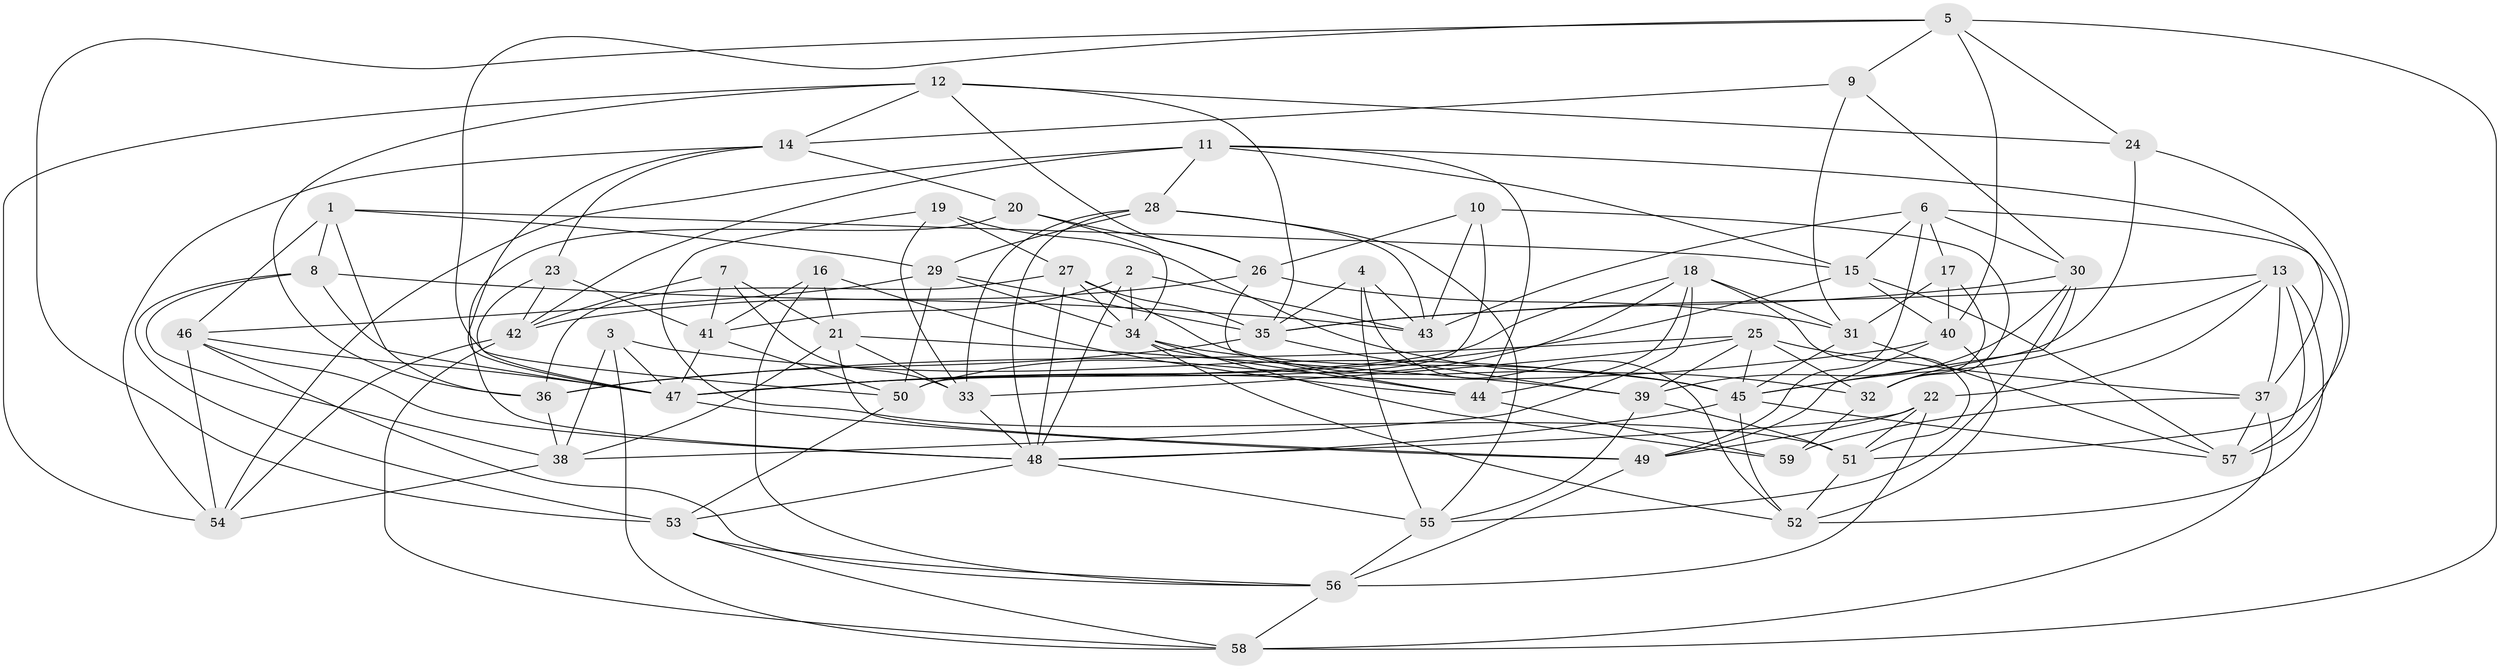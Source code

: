 // original degree distribution, {4: 1.0}
// Generated by graph-tools (version 1.1) at 2025/50/03/09/25 03:50:46]
// undirected, 59 vertices, 171 edges
graph export_dot {
graph [start="1"]
  node [color=gray90,style=filled];
  1;
  2;
  3;
  4;
  5;
  6;
  7;
  8;
  9;
  10;
  11;
  12;
  13;
  14;
  15;
  16;
  17;
  18;
  19;
  20;
  21;
  22;
  23;
  24;
  25;
  26;
  27;
  28;
  29;
  30;
  31;
  32;
  33;
  34;
  35;
  36;
  37;
  38;
  39;
  40;
  41;
  42;
  43;
  44;
  45;
  46;
  47;
  48;
  49;
  50;
  51;
  52;
  53;
  54;
  55;
  56;
  57;
  58;
  59;
  1 -- 8 [weight=2.0];
  1 -- 15 [weight=1.0];
  1 -- 29 [weight=1.0];
  1 -- 36 [weight=1.0];
  1 -- 46 [weight=1.0];
  2 -- 34 [weight=1.0];
  2 -- 41 [weight=1.0];
  2 -- 43 [weight=1.0];
  2 -- 48 [weight=1.0];
  3 -- 38 [weight=1.0];
  3 -- 45 [weight=1.0];
  3 -- 47 [weight=1.0];
  3 -- 58 [weight=1.0];
  4 -- 35 [weight=1.0];
  4 -- 43 [weight=1.0];
  4 -- 52 [weight=1.0];
  4 -- 55 [weight=1.0];
  5 -- 9 [weight=1.0];
  5 -- 24 [weight=1.0];
  5 -- 40 [weight=1.0];
  5 -- 50 [weight=1.0];
  5 -- 53 [weight=1.0];
  5 -- 58 [weight=1.0];
  6 -- 15 [weight=1.0];
  6 -- 17 [weight=1.0];
  6 -- 30 [weight=1.0];
  6 -- 43 [weight=1.0];
  6 -- 49 [weight=1.0];
  6 -- 57 [weight=1.0];
  7 -- 21 [weight=1.0];
  7 -- 33 [weight=1.0];
  7 -- 41 [weight=1.0];
  7 -- 42 [weight=1.0];
  8 -- 38 [weight=1.0];
  8 -- 43 [weight=1.0];
  8 -- 47 [weight=1.0];
  8 -- 53 [weight=1.0];
  9 -- 14 [weight=1.0];
  9 -- 30 [weight=1.0];
  9 -- 31 [weight=1.0];
  10 -- 26 [weight=1.0];
  10 -- 32 [weight=1.0];
  10 -- 43 [weight=1.0];
  10 -- 50 [weight=1.0];
  11 -- 15 [weight=1.0];
  11 -- 28 [weight=1.0];
  11 -- 37 [weight=1.0];
  11 -- 42 [weight=1.0];
  11 -- 44 [weight=1.0];
  11 -- 54 [weight=1.0];
  12 -- 14 [weight=1.0];
  12 -- 24 [weight=1.0];
  12 -- 26 [weight=1.0];
  12 -- 35 [weight=1.0];
  12 -- 36 [weight=1.0];
  12 -- 54 [weight=1.0];
  13 -- 22 [weight=1.0];
  13 -- 35 [weight=1.0];
  13 -- 37 [weight=1.0];
  13 -- 45 [weight=1.0];
  13 -- 52 [weight=1.0];
  13 -- 57 [weight=1.0];
  14 -- 20 [weight=1.0];
  14 -- 23 [weight=1.0];
  14 -- 47 [weight=1.0];
  14 -- 54 [weight=1.0];
  15 -- 40 [weight=1.0];
  15 -- 47 [weight=1.0];
  15 -- 57 [weight=1.0];
  16 -- 21 [weight=1.0];
  16 -- 41 [weight=1.0];
  16 -- 44 [weight=1.0];
  16 -- 56 [weight=1.0];
  17 -- 31 [weight=1.0];
  17 -- 32 [weight=1.0];
  17 -- 40 [weight=1.0];
  18 -- 31 [weight=1.0];
  18 -- 38 [weight=1.0];
  18 -- 44 [weight=1.0];
  18 -- 47 [weight=1.0];
  18 -- 50 [weight=1.0];
  18 -- 51 [weight=1.0];
  19 -- 27 [weight=1.0];
  19 -- 32 [weight=1.0];
  19 -- 33 [weight=1.0];
  19 -- 51 [weight=1.0];
  20 -- 26 [weight=1.0];
  20 -- 34 [weight=1.0];
  20 -- 48 [weight=1.0];
  21 -- 33 [weight=1.0];
  21 -- 38 [weight=1.0];
  21 -- 39 [weight=1.0];
  21 -- 49 [weight=1.0];
  22 -- 48 [weight=1.0];
  22 -- 49 [weight=1.0];
  22 -- 51 [weight=1.0];
  22 -- 56 [weight=2.0];
  23 -- 41 [weight=1.0];
  23 -- 42 [weight=1.0];
  23 -- 47 [weight=1.0];
  24 -- 32 [weight=1.0];
  24 -- 51 [weight=1.0];
  25 -- 32 [weight=1.0];
  25 -- 33 [weight=1.0];
  25 -- 36 [weight=1.0];
  25 -- 37 [weight=1.0];
  25 -- 39 [weight=1.0];
  25 -- 45 [weight=1.0];
  26 -- 31 [weight=1.0];
  26 -- 42 [weight=1.0];
  26 -- 44 [weight=1.0];
  27 -- 34 [weight=1.0];
  27 -- 35 [weight=1.0];
  27 -- 36 [weight=1.0];
  27 -- 45 [weight=1.0];
  27 -- 48 [weight=1.0];
  28 -- 29 [weight=1.0];
  28 -- 33 [weight=1.0];
  28 -- 43 [weight=1.0];
  28 -- 48 [weight=1.0];
  28 -- 55 [weight=1.0];
  29 -- 34 [weight=1.0];
  29 -- 35 [weight=1.0];
  29 -- 46 [weight=1.0];
  29 -- 50 [weight=1.0];
  30 -- 35 [weight=1.0];
  30 -- 39 [weight=1.0];
  30 -- 45 [weight=1.0];
  30 -- 55 [weight=1.0];
  31 -- 45 [weight=1.0];
  31 -- 57 [weight=1.0];
  32 -- 59 [weight=1.0];
  33 -- 48 [weight=1.0];
  34 -- 44 [weight=1.0];
  34 -- 45 [weight=1.0];
  34 -- 52 [weight=1.0];
  34 -- 59 [weight=1.0];
  35 -- 36 [weight=1.0];
  35 -- 39 [weight=1.0];
  36 -- 38 [weight=1.0];
  37 -- 57 [weight=1.0];
  37 -- 58 [weight=1.0];
  37 -- 59 [weight=1.0];
  38 -- 54 [weight=1.0];
  39 -- 51 [weight=1.0];
  39 -- 55 [weight=1.0];
  40 -- 47 [weight=1.0];
  40 -- 49 [weight=1.0];
  40 -- 52 [weight=1.0];
  41 -- 47 [weight=1.0];
  41 -- 50 [weight=1.0];
  42 -- 54 [weight=1.0];
  42 -- 58 [weight=1.0];
  44 -- 59 [weight=1.0];
  45 -- 48 [weight=1.0];
  45 -- 52 [weight=1.0];
  45 -- 57 [weight=1.0];
  46 -- 47 [weight=1.0];
  46 -- 48 [weight=1.0];
  46 -- 54 [weight=1.0];
  46 -- 56 [weight=1.0];
  47 -- 49 [weight=1.0];
  48 -- 53 [weight=1.0];
  48 -- 55 [weight=1.0];
  49 -- 56 [weight=1.0];
  50 -- 53 [weight=1.0];
  51 -- 52 [weight=1.0];
  53 -- 56 [weight=1.0];
  53 -- 58 [weight=1.0];
  55 -- 56 [weight=1.0];
  56 -- 58 [weight=1.0];
}
